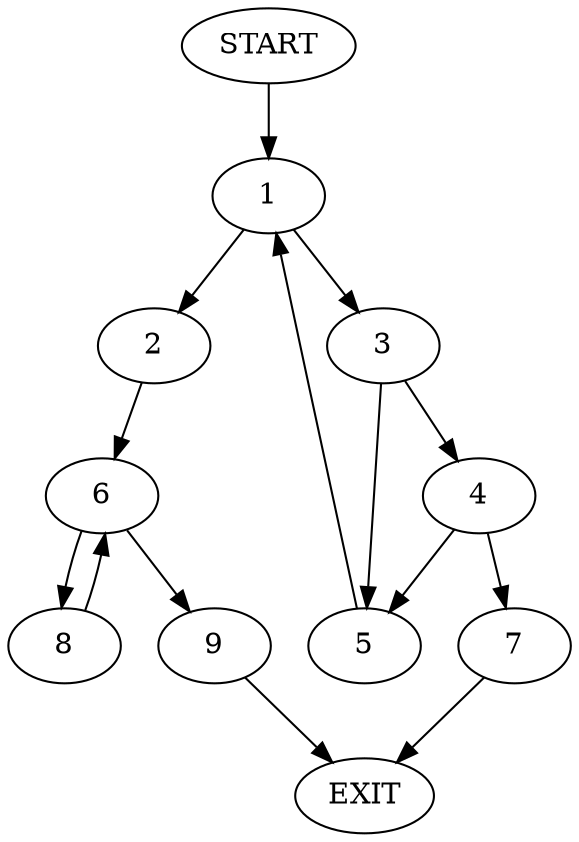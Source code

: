 digraph {
0 [label="START"]
10 [label="EXIT"]
0 -> 1
1 -> 2
1 -> 3
3 -> 4
3 -> 5
2 -> 6
5 -> 1
4 -> 7
4 -> 5
7 -> 10
6 -> 8
6 -> 9
9 -> 10
8 -> 6
}
